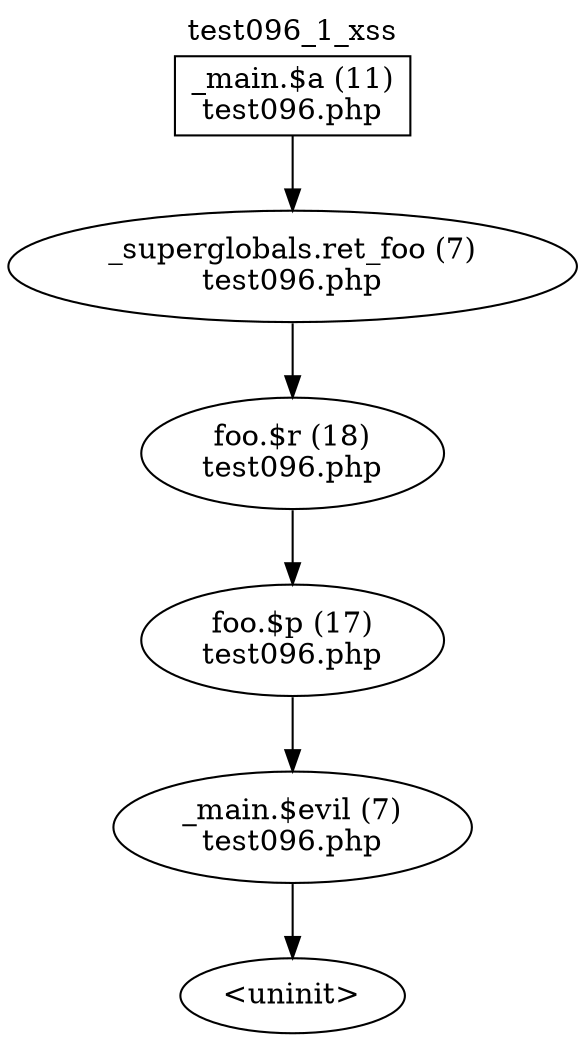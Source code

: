 digraph cfg {
  label="test096_1_xss";
  labelloc=t;
  n1 [shape=box, label="_main.$a (11)\ntest096.php"];
  n2 [shape=ellipse, label="_superglobals.ret_foo (7)\ntest096.php"];
  n3 [shape=ellipse, label="foo.$r (18)\ntest096.php"];
  n4 [shape=ellipse, label="foo.$p (17)\ntest096.php"];
  n5 [shape=ellipse, label="_main.$evil (7)\ntest096.php"];
  n6 [shape=ellipse, label="<uninit>"];
  n1 -> n2;
  n2 -> n3;
  n3 -> n4;
  n4 -> n5;
  n5 -> n6;
}
